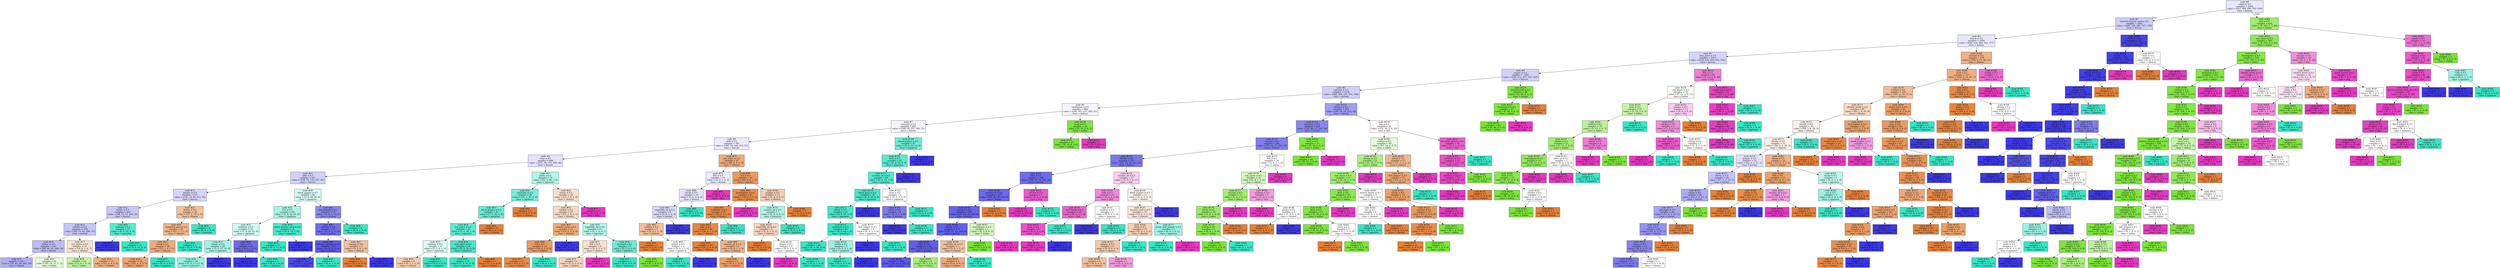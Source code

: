 digraph Tree {
node [shape=box, style="filled", color="black"] ;
0 [label=<node &#35;0<br/>cumin &le; 0.5<br/>samples = 2298<br/>value = [412, 568, 290, 769, 259]<br/>class = korean>, fillcolor="#3c39e51e"] ;
1 [label=<node &#35;1<br/>roasted_sesame_seed &le; 0.5<br/>samples = 1865<br/>value = [408, 226, 285, 767, 179]<br/>class = korean>, fillcolor="#3c39e53f"] ;
0 -> 1 [labeldistance=2.5, labelangle=45, headlabel="True"] ;
2 [label=<node &#35;2<br/>starch &le; 0.5<br/>samples = 1628<br/>value = [404, 226, 280, 541, 177]<br/>class = korean>, fillcolor="#3c39e51d"] ;
1 -> 2 ;
3 [label=<node &#35;3<br/>lime_juice &le; 0.5<br/>samples = 1410<br/>value = [254, 224, 265, 501, 166]<br/>class = korean>, fillcolor="#3c39e535"] ;
2 -> 3 ;
4 [label=<node &#35;4<br/>yogurt &le; 0.5<br/>samples = 1326<br/>value = [249, 212, 257, 501, 107]<br/>class = korean>, fillcolor="#3c39e53a"] ;
3 -> 4 ;
5 [label=<node &#35;5<br/>cayenne &le; 0.5<br/>samples = 1278<br/>value = [248, 166, 257, 501, 106]<br/>class = korean>, fillcolor="#3c39e53d"] ;
4 -> 5 ;
6 [label=<node &#35;6<br/>cardamom &le; 0.5<br/>samples = 864<br/>value = [199, 107, 237, 269, 52]<br/>class = korean>, fillcolor="#3c39e50d"] ;
5 -> 6 ;
7 [label=<node &#35;7<br/>seaweed &le; 0.5<br/>samples = 832<br/>value = [199, 76, 237, 269, 51]<br/>class = korean>, fillcolor="#3c39e50e"] ;
6 -> 7 ;
8 [label=<node &#35;8<br/>pork &le; 0.5<br/>samples = 765<br/>value = [199, 76, 184, 255, 51]<br/>class = korean>, fillcolor="#3c39e519"] ;
7 -> 8 ;
9 [label=<node &#35;9<br/>wine &le; 0.5<br/>samples = 698<br/>value = [151, 76, 175, 250, 46]<br/>class = korean>, fillcolor="#3c39e525"] ;
8 -> 9 ;
10 [label=<node &#35;10<br/>sake &le; 0.5<br/>samples = 622<br/>value = [128, 74, 131, 247, 42]<br/>class = korean>, fillcolor="#3c39e53c"] ;
9 -> 10 ;
11 [label=<node &#35;11<br/>pepper &le; 0.5<br/>samples = 537<br/>value = [125, 74, 85, 211, 42]<br/>class = korean>, fillcolor="#3c39e535"] ;
10 -> 11 ;
12 [label=<node &#35;12<br/>barley &le; 0.5<br/>samples = 493<br/>value = [98, 73, 75, 210, 37]<br/>class = korean>, fillcolor="#3c39e548"] ;
11 -> 12 ;
13 [label=<node &#35;13<br/>cilantro &le; 0.5<br/>samples = 478<br/>value = [98, 73, 62, 208, 37]<br/>class = korean>, fillcolor="#3c39e54a"] ;
12 -> 13 ;
14 [label=<node &#35;14<br/>butter &le; 0.5<br/>samples = 447<br/>value = [84, 64, 61, 208, 30]<br/>class = korean>, fillcolor="#3c39e557"] ;
13 -> 14 ;
15 [label=<node &#35;15<br/>samples = 397<br/>value = [74, 45, 49, 201, 28]<br/>class = korean>, fillcolor="#3c39e564"] ;
14 -> 15 ;
16 [label=<node &#35;16<br/>samples = 50<br/>value = [10, 19, 12, 7, 2]<br/>class = indian>, fillcolor="#7be5392f"] ;
14 -> 16 ;
17 [label=<node &#35;17<br/>soy_sauce &le; 0.5<br/>samples = 31<br/>value = [14, 9, 1, 0, 7]<br/>class = chinese>, fillcolor="#e581393a"] ;
13 -> 17 ;
18 [label=<node &#35;18<br/>samples = 16<br/>value = [3, 9, 1, 0, 3]<br/>class = indian>, fillcolor="#7be53976"] ;
17 -> 18 ;
19 [label=<node &#35;19<br/>samples = 15<br/>value = [11, 0, 0, 0, 4]<br/>class = chinese>, fillcolor="#e58139a2"] ;
17 -> 19 ;
20 [label=<node &#35;20<br/>soybean &le; 0.5<br/>samples = 15<br/>value = [0, 0, 13, 2, 0]<br/>class = japanese>, fillcolor="#39e5c5d8"] ;
12 -> 20 ;
21 [label=<node &#35;21<br/>samples = 2<br/>value = [0, 0, 0, 2, 0]<br/>class = korean>, fillcolor="#3c39e5ff"] ;
20 -> 21 ;
22 [label=<node &#35;22<br/>samples = 13<br/>value = [0, 0, 13, 0, 0]<br/>class = japanese>, fillcolor="#39e5c5ff"] ;
20 -> 22 ;
23 [label=<node &#35;23<br/>barley &le; 0.5<br/>samples = 44<br/>value = [27, 1, 10, 1, 5]<br/>class = chinese>, fillcolor="#e5813980"] ;
11 -> 23 ;
24 [label=<node &#35;24<br/>mandarin_peel &le; 0.5<br/>samples = 41<br/>value = [27, 1, 7, 1, 5]<br/>class = chinese>, fillcolor="#e5813996"] ;
23 -> 24 ;
25 [label=<node &#35;25<br/>bread &le; 0.5<br/>samples = 38<br/>value = [27, 1, 4, 1, 5]<br/>class = chinese>, fillcolor="#e58139aa"] ;
24 -> 25 ;
26 [label=<node &#35;26<br/>samples = 36<br/>value = [27, 1, 2, 1, 5]<br/>class = chinese>, fillcolor="#e58139b5"] ;
25 -> 26 ;
27 [label=<node &#35;27<br/>samples = 2<br/>value = [0, 0, 2, 0, 0]<br/>class = japanese>, fillcolor="#39e5c5ff"] ;
25 -> 27 ;
28 [label=<node &#35;28<br/>samples = 3<br/>value = [0, 0, 3, 0, 0]<br/>class = japanese>, fillcolor="#39e5c5ff"] ;
24 -> 28 ;
29 [label=<node &#35;29<br/>samples = 3<br/>value = [0, 0, 3, 0, 0]<br/>class = japanese>, fillcolor="#39e5c5ff"] ;
23 -> 29 ;
30 [label=<node &#35;30<br/>black_pepper &le; 0.5<br/>samples = 85<br/>value = [3, 0, 46, 36, 0]<br/>class = japanese>, fillcolor="#39e5c534"] ;
10 -> 30 ;
31 [label=<node &#35;31<br/>rice &le; 0.5<br/>samples = 66<br/>value = [1, 0, 42, 23, 0]<br/>class = japanese>, fillcolor="#39e5c571"] ;
30 -> 31 ;
32 [label=<node &#35;32<br/>soybean &le; 0.5<br/>samples = 52<br/>value = [1, 0, 29, 22, 0]<br/>class = japanese>, fillcolor="#39e5c53c"] ;
31 -> 32 ;
33 [label=<node &#35;33<br/>tomato &le; 0.5<br/>samples = 42<br/>value = [1, 0, 27, 14, 0]<br/>class = japanese>, fillcolor="#39e5c576"] ;
32 -> 33 ;
34 [label=<node &#35;34<br/>samples = 40<br/>value = [1, 0, 27, 12, 0]<br/>class = japanese>, fillcolor="#39e5c589"] ;
33 -> 34 ;
35 [label=<node &#35;35<br/>samples = 2<br/>value = [0, 0, 0, 2, 0]<br/>class = korean>, fillcolor="#3c39e5ff"] ;
33 -> 35 ;
36 [label=<node &#35;36<br/>fish &le; 0.5<br/>samples = 10<br/>value = [0, 0, 2, 8, 0]<br/>class = korean>, fillcolor="#3c39e5bf"] ;
32 -> 36 ;
37 [label=<node &#35;37<br/>samples = 8<br/>value = [0, 0, 0, 8, 0]<br/>class = korean>, fillcolor="#3c39e5ff"] ;
36 -> 37 ;
38 [label=<node &#35;38<br/>samples = 2<br/>value = [0, 0, 2, 0, 0]<br/>class = japanese>, fillcolor="#39e5c5ff"] ;
36 -> 38 ;
39 [label=<node &#35;39<br/>black_sesame_seed &le; 0.5<br/>samples = 14<br/>value = [0, 0, 13, 1, 0]<br/>class = japanese>, fillcolor="#39e5c5eb"] ;
31 -> 39 ;
40 [label=<node &#35;40<br/>samples = 13<br/>value = [0, 0, 13, 0, 0]<br/>class = japanese>, fillcolor="#39e5c5ff"] ;
39 -> 40 ;
41 [label=<node &#35;41<br/>samples = 1<br/>value = [0, 0, 0, 1, 0]<br/>class = korean>, fillcolor="#3c39e5ff"] ;
39 -> 41 ;
42 [label=<node &#35;42<br/>katsuobushi &le; 0.5<br/>samples = 19<br/>value = [2, 0, 4, 13, 0]<br/>class = korean>, fillcolor="#3c39e599"] ;
30 -> 42 ;
43 [label=<node &#35;43<br/>chicken &le; 0.5<br/>samples = 17<br/>value = [2, 0, 2, 13, 0]<br/>class = korean>, fillcolor="#3c39e5bb"] ;
42 -> 43 ;
44 [label=<node &#35;44<br/>chinese_cabbage &le; 0.5<br/>samples = 14<br/>value = [0, 0, 2, 12, 0]<br/>class = korean>, fillcolor="#3c39e5d4"] ;
43 -> 44 ;
45 [label=<node &#35;45<br/>samples = 13<br/>value = [0, 0, 1, 12, 0]<br/>class = korean>, fillcolor="#3c39e5ea"] ;
44 -> 45 ;
46 [label=<node &#35;46<br/>samples = 1<br/>value = [0, 0, 1, 0, 0]<br/>class = japanese>, fillcolor="#39e5c5ff"] ;
44 -> 46 ;
47 [label=<node &#35;47<br/>vinegar &le; 0.5<br/>samples = 3<br/>value = [2, 0, 0, 1, 0]<br/>class = chinese>, fillcolor="#e581397f"] ;
43 -> 47 ;
48 [label=<node &#35;48<br/>samples = 2<br/>value = [2, 0, 0, 0, 0]<br/>class = chinese>, fillcolor="#e58139ff"] ;
47 -> 48 ;
49 [label=<node &#35;49<br/>samples = 1<br/>value = [0, 0, 0, 1, 0]<br/>class = korean>, fillcolor="#3c39e5ff"] ;
47 -> 49 ;
50 [label=<node &#35;50<br/>samples = 2<br/>value = [0, 0, 2, 0, 0]<br/>class = japanese>, fillcolor="#39e5c5ff"] ;
42 -> 50 ;
51 [label=<node &#35;51<br/>garlic &le; 0.5<br/>samples = 76<br/>value = [23, 2, 44, 3, 4]<br/>class = japanese>, fillcolor="#39e5c565"] ;
9 -> 51 ;
52 [label=<node &#35;52<br/>vegetable &le; 0.5<br/>samples = 48<br/>value = [10, 1, 36, 1, 0]<br/>class = japanese>, fillcolor="#39e5c5ae"] ;
51 -> 52 ;
53 [label=<node &#35;53<br/>black_pepper &le; 0.5<br/>samples = 45<br/>value = [7, 1, 36, 1, 0]<br/>class = japanese>, fillcolor="#39e5c5c3"] ;
52 -> 53 ;
54 [label=<node &#35;54<br/>soy_sauce &le; 0.5<br/>samples = 43<br/>value = [5, 1, 36, 1, 0]<br/>class = japanese>, fillcolor="#39e5c5d0"] ;
53 -> 54 ;
55 [label=<node &#35;55<br/>soybean &le; 0.5<br/>samples = 9<br/>value = [3, 1, 4, 1, 0]<br/>class = japanese>, fillcolor="#39e5c52a"] ;
54 -> 55 ;
56 [label=<node &#35;56<br/>samples = 6<br/>value = [3, 1, 1, 1, 0]<br/>class = chinese>, fillcolor="#e5813966"] ;
55 -> 56 ;
57 [label=<node &#35;57<br/>samples = 3<br/>value = [0, 0, 3, 0, 0]<br/>class = japanese>, fillcolor="#39e5c5ff"] ;
55 -> 57 ;
58 [label=<node &#35;58<br/>star_anise &le; 0.5<br/>samples = 34<br/>value = [2, 0, 32, 0, 0]<br/>class = japanese>, fillcolor="#39e5c5ef"] ;
54 -> 58 ;
59 [label=<node &#35;59<br/>samples = 33<br/>value = [1, 0, 32, 0, 0]<br/>class = japanese>, fillcolor="#39e5c5f7"] ;
58 -> 59 ;
60 [label=<node &#35;60<br/>samples = 1<br/>value = [1, 0, 0, 0, 0]<br/>class = chinese>, fillcolor="#e58139ff"] ;
58 -> 60 ;
61 [label=<node &#35;61<br/>samples = 2<br/>value = [2, 0, 0, 0, 0]<br/>class = chinese>, fillcolor="#e58139ff"] ;
53 -> 61 ;
62 [label=<node &#35;62<br/>samples = 3<br/>value = [3, 0, 0, 0, 0]<br/>class = chinese>, fillcolor="#e58139ff"] ;
52 -> 62 ;
63 [label=<node &#35;63<br/>honey &le; 0.5<br/>samples = 28<br/>value = [13, 1, 8, 2, 4]<br/>class = chinese>, fillcolor="#e5813940"] ;
51 -> 63 ;
64 [label=<node &#35;64<br/>vinegar &le; 0.5<br/>samples = 25<br/>value = [13, 1, 8, 2, 1]<br/>class = chinese>, fillcolor="#e581394b"] ;
63 -> 64 ;
65 [label=<node &#35;65<br/>sesame_seed &le; 0.5<br/>samples = 14<br/>value = [10, 0, 2, 2, 0]<br/>class = chinese>, fillcolor="#e58139aa"] ;
64 -> 65 ;
66 [label=<node &#35;66<br/>cod &le; 0.5<br/>samples = 12<br/>value = [10, 0, 2, 0, 0]<br/>class = chinese>, fillcolor="#e58139cc"] ;
65 -> 66 ;
67 [label=<node &#35;67<br/>samples = 11<br/>value = [10, 0, 1, 0, 0]<br/>class = chinese>, fillcolor="#e58139e6"] ;
66 -> 67 ;
68 [label=<node &#35;68<br/>samples = 1<br/>value = [0, 0, 1, 0, 0]<br/>class = japanese>, fillcolor="#39e5c5ff"] ;
66 -> 68 ;
69 [label=<node &#35;69<br/>samples = 2<br/>value = [0, 0, 0, 2, 0]<br/>class = korean>, fillcolor="#3c39e5ff"] ;
65 -> 69 ;
70 [label=<node &#35;70<br/>vegetable_oil &le; 0.5<br/>samples = 11<br/>value = [3, 1, 6, 0, 1]<br/>class = japanese>, fillcolor="#39e5c560"] ;
64 -> 70 ;
71 [label=<node &#35;71<br/>fish &le; 0.5<br/>samples = 6<br/>value = [3, 0, 2, 0, 1]<br/>class = chinese>, fillcolor="#e5813940"] ;
70 -> 71 ;
72 [label=<node &#35;72<br/>samples = 5<br/>value = [3, 0, 2, 0, 0]<br/>class = chinese>, fillcolor="#e5813955"] ;
71 -> 72 ;
73 [label=<node &#35;73<br/>samples = 1<br/>value = [0, 0, 0, 0, 1]<br/>class = thai>, fillcolor="#e539c0ff"] ;
71 -> 73 ;
74 [label=<node &#35;74<br/>mustard &le; 0.5<br/>samples = 5<br/>value = [0, 1, 4, 0, 0]<br/>class = japanese>, fillcolor="#39e5c5bf"] ;
70 -> 74 ;
75 [label=<node &#35;75<br/>samples = 4<br/>value = [0, 0, 4, 0, 0]<br/>class = japanese>, fillcolor="#39e5c5ff"] ;
74 -> 75 ;
76 [label=<node &#35;76<br/>samples = 1<br/>value = [0, 1, 0, 0, 0]<br/>class = indian>, fillcolor="#7be539ff"] ;
74 -> 76 ;
77 [label=<node &#35;77<br/>samples = 3<br/>value = [0, 0, 0, 0, 3]<br/>class = thai>, fillcolor="#e539c0ff"] ;
63 -> 77 ;
78 [label=<node &#35;78<br/>soy_sauce &le; 0.5<br/>samples = 67<br/>value = [48, 0, 9, 5, 5]<br/>class = chinese>, fillcolor="#e58139ab"] ;
8 -> 78 ;
79 [label=<node &#35;79<br/>fish &le; 0.5<br/>samples = 13<br/>value = [3, 0, 3, 4, 3]<br/>class = korean>, fillcolor="#3c39e51a"] ;
78 -> 79 ;
80 [label=<node &#35;80<br/>bread &le; 0.5<br/>samples = 10<br/>value = [3, 0, 3, 4, 0]<br/>class = korean>, fillcolor="#3c39e524"] ;
79 -> 80 ;
81 [label=<node &#35;81<br/>vegetable_oil &le; 0.5<br/>samples = 8<br/>value = [3, 0, 1, 4, 0]<br/>class = korean>, fillcolor="#3c39e533"] ;
80 -> 81 ;
82 [label=<node &#35;82<br/>scallion &le; 0.5<br/>samples = 5<br/>value = [3, 0, 1, 1, 0]<br/>class = chinese>, fillcolor="#e581397f"] ;
81 -> 82 ;
83 [label=<node &#35;83<br/>samples = 3<br/>value = [3, 0, 0, 0, 0]<br/>class = chinese>, fillcolor="#e58139ff"] ;
82 -> 83 ;
84 [label=<node &#35;84<br/>ginger &le; 0.5<br/>samples = 2<br/>value = [0, 0, 1, 1, 0]<br/>class = japanese>, fillcolor="#39e5c500"] ;
82 -> 84 ;
85 [label=<node &#35;85<br/>samples = 1<br/>value = [0, 0, 1, 0, 0]<br/>class = japanese>, fillcolor="#39e5c5ff"] ;
84 -> 85 ;
86 [label=<node &#35;86<br/>samples = 1<br/>value = [0, 0, 0, 1, 0]<br/>class = korean>, fillcolor="#3c39e5ff"] ;
84 -> 86 ;
87 [label=<node &#35;87<br/>samples = 3<br/>value = [0, 0, 0, 3, 0]<br/>class = korean>, fillcolor="#3c39e5ff"] ;
81 -> 87 ;
88 [label=<node &#35;88<br/>samples = 2<br/>value = [0, 0, 2, 0, 0]<br/>class = japanese>, fillcolor="#39e5c5ff"] ;
80 -> 88 ;
89 [label=<node &#35;89<br/>samples = 3<br/>value = [0, 0, 0, 0, 3]<br/>class = thai>, fillcolor="#e539c0ff"] ;
79 -> 89 ;
90 [label=<node &#35;90<br/>rice &le; 0.5<br/>samples = 54<br/>value = [45, 0, 6, 1, 2]<br/>class = chinese>, fillcolor="#e58139cf"] ;
78 -> 90 ;
91 [label=<node &#35;91<br/>lemongrass &le; 0.5<br/>samples = 42<br/>value = [38, 0, 2, 1, 1]<br/>class = chinese>, fillcolor="#e58139e6"] ;
90 -> 91 ;
92 [label=<node &#35;92<br/>enokidake &le; 0.5<br/>samples = 41<br/>value = [38, 0, 2, 1, 0]<br/>class = chinese>, fillcolor="#e58139eb"] ;
91 -> 92 ;
93 [label=<node &#35;93<br/>sake &le; 0.5<br/>samples = 40<br/>value = [38, 0, 1, 1, 0]<br/>class = chinese>, fillcolor="#e58139f2"] ;
92 -> 93 ;
94 [label=<node &#35;94<br/>samples = 34<br/>value = [34, 0, 0, 0, 0]<br/>class = chinese>, fillcolor="#e58139ff"] ;
93 -> 94 ;
95 [label=<node &#35;95<br/>sesame_oil &le; 0.5<br/>samples = 6<br/>value = [4, 0, 1, 1, 0]<br/>class = chinese>, fillcolor="#e5813999"] ;
93 -> 95 ;
96 [label=<node &#35;96<br/>samples = 5<br/>value = [4, 0, 1, 0, 0]<br/>class = chinese>, fillcolor="#e58139bf"] ;
95 -> 96 ;
97 [label=<node &#35;97<br/>samples = 1<br/>value = [0, 0, 0, 1, 0]<br/>class = korean>, fillcolor="#3c39e5ff"] ;
95 -> 97 ;
98 [label=<node &#35;98<br/>samples = 1<br/>value = [0, 0, 1, 0, 0]<br/>class = japanese>, fillcolor="#39e5c5ff"] ;
92 -> 98 ;
99 [label=<node &#35;99<br/>samples = 1<br/>value = [0, 0, 0, 0, 1]<br/>class = thai>, fillcolor="#e539c0ff"] ;
91 -> 99 ;
100 [label=<node &#35;100<br/>pepper &le; 0.5<br/>samples = 12<br/>value = [7, 0, 4, 0, 1]<br/>class = chinese>, fillcolor="#e5813960"] ;
90 -> 100 ;
101 [label=<node &#35;101<br/>sesame_oil &le; 0.5<br/>samples = 7<br/>value = [2, 0, 4, 0, 1]<br/>class = japanese>, fillcolor="#39e5c566"] ;
100 -> 101 ;
102 [label=<node &#35;102<br/>vegetable_oil &le; 0.5<br/>samples = 4<br/>value = [2, 0, 1, 0, 1]<br/>class = chinese>, fillcolor="#e5813955"] ;
101 -> 102 ;
103 [label=<node &#35;103<br/>samples = 2<br/>value = [2, 0, 0, 0, 0]<br/>class = chinese>, fillcolor="#e58139ff"] ;
102 -> 103 ;
104 [label=<node &#35;104<br/>ginger &le; 0.5<br/>samples = 2<br/>value = [0, 0, 1, 0, 1]<br/>class = japanese>, fillcolor="#39e5c500"] ;
102 -> 104 ;
105 [label=<node &#35;105<br/>samples = 1<br/>value = [0, 0, 0, 0, 1]<br/>class = thai>, fillcolor="#e539c0ff"] ;
104 -> 105 ;
106 [label=<node &#35;106<br/>samples = 1<br/>value = [0, 0, 1, 0, 0]<br/>class = japanese>, fillcolor="#39e5c5ff"] ;
104 -> 106 ;
107 [label=<node &#35;107<br/>samples = 3<br/>value = [0, 0, 3, 0, 0]<br/>class = japanese>, fillcolor="#39e5c5ff"] ;
101 -> 107 ;
108 [label=<node &#35;108<br/>samples = 5<br/>value = [5, 0, 0, 0, 0]<br/>class = chinese>, fillcolor="#e58139ff"] ;
100 -> 108 ;
109 [label=<node &#35;109<br/>black_pepper &le; 0.5<br/>samples = 67<br/>value = [0, 0, 53, 14, 0]<br/>class = japanese>, fillcolor="#39e5c5bc"] ;
7 -> 109 ;
110 [label=<node &#35;110<br/>beef &le; 0.5<br/>samples = 62<br/>value = [0, 0, 53, 9, 0]<br/>class = japanese>, fillcolor="#39e5c5d4"] ;
109 -> 110 ;
111 [label=<node &#35;111<br/>sesame_oil &le; 0.5<br/>samples = 60<br/>value = [0, 0, 53, 7, 0]<br/>class = japanese>, fillcolor="#39e5c5dd"] ;
110 -> 111 ;
112 [label=<node &#35;112<br/>black_bean &le; 0.5<br/>samples = 54<br/>value = [0, 0, 50, 4, 0]<br/>class = japanese>, fillcolor="#39e5c5eb"] ;
111 -> 112 ;
113 [label=<node &#35;113<br/>wheat &le; 0.5<br/>samples = 53<br/>value = [0, 0, 50, 3, 0]<br/>class = japanese>, fillcolor="#39e5c5f0"] ;
112 -> 113 ;
114 [label=<node &#35;114<br/>vegetable &le; 0.5<br/>samples = 49<br/>value = [0, 0, 48, 1, 0]<br/>class = japanese>, fillcolor="#39e5c5fa"] ;
113 -> 114 ;
115 [label=<node &#35;115<br/>samples = 46<br/>value = [0, 0, 46, 0, 0]<br/>class = japanese>, fillcolor="#39e5c5ff"] ;
114 -> 115 ;
116 [label=<node &#35;116<br/>radish &le; 0.5<br/>samples = 3<br/>value = [0, 0, 2, 1, 0]<br/>class = japanese>, fillcolor="#39e5c57f"] ;
114 -> 116 ;
117 [label=<node &#35;117<br/>samples = 2<br/>value = [0, 0, 2, 0, 0]<br/>class = japanese>, fillcolor="#39e5c5ff"] ;
116 -> 117 ;
118 [label=<node &#35;118<br/>samples = 1<br/>value = [0, 0, 0, 1, 0]<br/>class = korean>, fillcolor="#3c39e5ff"] ;
116 -> 118 ;
119 [label=<node &#35;119<br/>bell_pepper &le; 0.5<br/>samples = 4<br/>value = [0, 0, 2, 2, 0]<br/>class = japanese>, fillcolor="#39e5c500"] ;
113 -> 119 ;
120 [label=<node &#35;120<br/>samples = 2<br/>value = [0, 0, 0, 2, 0]<br/>class = korean>, fillcolor="#3c39e5ff"] ;
119 -> 120 ;
121 [label=<node &#35;121<br/>samples = 2<br/>value = [0, 0, 2, 0, 0]<br/>class = japanese>, fillcolor="#39e5c5ff"] ;
119 -> 121 ;
122 [label=<node &#35;122<br/>samples = 1<br/>value = [0, 0, 0, 1, 0]<br/>class = korean>, fillcolor="#3c39e5ff"] ;
112 -> 122 ;
123 [label=<node &#35;123<br/>wine &le; 0.5<br/>samples = 6<br/>value = [0, 0, 3, 3, 0]<br/>class = japanese>, fillcolor="#39e5c500"] ;
111 -> 123 ;
124 [label=<node &#35;124<br/>carrot &le; 0.5<br/>samples = 4<br/>value = [0, 0, 1, 3, 0]<br/>class = korean>, fillcolor="#3c39e5aa"] ;
123 -> 124 ;
125 [label=<node &#35;125<br/>samples = 3<br/>value = [0, 0, 0, 3, 0]<br/>class = korean>, fillcolor="#3c39e5ff"] ;
124 -> 125 ;
126 [label=<node &#35;126<br/>samples = 1<br/>value = [0, 0, 1, 0, 0]<br/>class = japanese>, fillcolor="#39e5c5ff"] ;
124 -> 126 ;
127 [label=<node &#35;127<br/>samples = 2<br/>value = [0, 0, 2, 0, 0]<br/>class = japanese>, fillcolor="#39e5c5ff"] ;
123 -> 127 ;
128 [label=<node &#35;128<br/>samples = 2<br/>value = [0, 0, 0, 2, 0]<br/>class = korean>, fillcolor="#3c39e5ff"] ;
110 -> 128 ;
129 [label=<node &#35;129<br/>samples = 5<br/>value = [0, 0, 0, 5, 0]<br/>class = korean>, fillcolor="#3c39e5ff"] ;
109 -> 129 ;
130 [label=<node &#35;130<br/>bean &le; 0.5<br/>samples = 32<br/>value = [0, 31, 0, 0, 1]<br/>class = indian>, fillcolor="#7be539f7"] ;
6 -> 130 ;
131 [label=<node &#35;131<br/>samples = 31<br/>value = [0, 31, 0, 0, 0]<br/>class = indian>, fillcolor="#7be539ff"] ;
130 -> 131 ;
132 [label=<node &#35;132<br/>samples = 1<br/>value = [0, 0, 0, 0, 1]<br/>class = thai>, fillcolor="#e539c0ff"] ;
130 -> 132 ;
133 [label=<node &#35;133<br/>cilantro &le; 0.5<br/>samples = 414<br/>value = [49, 59, 20, 232, 54]<br/>class = korean>, fillcolor="#3c39e57c"] ;
5 -> 133 ;
134 [label=<node &#35;134<br/>turmeric &le; 0.5<br/>samples = 358<br/>value = [35, 40, 17, 232, 34]<br/>class = korean>, fillcolor="#3c39e59a"] ;
133 -> 134 ;
135 [label=<node &#35;135<br/>tomato &le; 0.5<br/>samples = 341<br/>value = [35, 24, 17, 232, 33]<br/>class = korean>, fillcolor="#3c39e5a4"] ;
134 -> 135 ;
136 [label=<node &#35;136<br/>chicken &le; 0.5<br/>samples = 321<br/>value = [33, 16, 16, 231, 25]<br/>class = korean>, fillcolor="#3c39e5af"] ;
135 -> 136 ;
137 [label=<node &#35;137<br/>lime &le; 0.5<br/>samples = 294<br/>value = [28, 16, 11, 225, 14]<br/>class = korean>, fillcolor="#3c39e5bd"] ;
136 -> 137 ;
138 [label=<node &#35;138<br/>peanut_oil &le; 0.5<br/>samples = 287<br/>value = [28, 16, 10, 225, 8]<br/>class = korean>, fillcolor="#3c39e5c2"] ;
137 -> 138 ;
139 [label=<node &#35;139<br/>coconut &le; 0.5<br/>samples = 282<br/>value = [23, 16, 10, 225, 8]<br/>class = korean>, fillcolor="#3c39e5c7"] ;
138 -> 139 ;
140 [label=<node &#35;140<br/>sherry &le; 0.5<br/>samples = 277<br/>value = [23, 13, 10, 225, 6]<br/>class = korean>, fillcolor="#3c39e5cb"] ;
139 -> 140 ;
141 [label=<node &#35;141<br/>cider &le; 0.5<br/>samples = 272<br/>value = [20, 13, 9, 225, 5]<br/>class = korean>, fillcolor="#3c39e5cf"] ;
140 -> 141 ;
142 [label=<node &#35;142<br/>samples = 268<br/>value = [20, 10, 9, 225, 4]<br/>class = korean>, fillcolor="#3c39e5d3"] ;
141 -> 142 ;
143 [label=<node &#35;143<br/>samples = 4<br/>value = [0, 3, 0, 0, 1]<br/>class = indian>, fillcolor="#7be539aa"] ;
141 -> 143 ;
144 [label=<node &#35;144<br/>vegetable_oil &le; 0.5<br/>samples = 5<br/>value = [3, 0, 1, 0, 1]<br/>class = chinese>, fillcolor="#e581397f"] ;
140 -> 144 ;
145 [label=<node &#35;145<br/>samples = 4<br/>value = [3, 0, 0, 0, 1]<br/>class = chinese>, fillcolor="#e58139aa"] ;
144 -> 145 ;
146 [label=<node &#35;146<br/>samples = 1<br/>value = [0, 0, 1, 0, 0]<br/>class = japanese>, fillcolor="#39e5c5ff"] ;
144 -> 146 ;
147 [label=<node &#35;147<br/>lemongrass &le; 0.5<br/>samples = 5<br/>value = [0, 3, 0, 0, 2]<br/>class = indian>, fillcolor="#7be53955"] ;
139 -> 147 ;
148 [label=<node &#35;148<br/>samples = 3<br/>value = [0, 3, 0, 0, 0]<br/>class = indian>, fillcolor="#7be539ff"] ;
147 -> 148 ;
149 [label=<node &#35;149<br/>samples = 2<br/>value = [0, 0, 0, 0, 2]<br/>class = thai>, fillcolor="#e539c0ff"] ;
147 -> 149 ;
150 [label=<node &#35;150<br/>samples = 5<br/>value = [5, 0, 0, 0, 0]<br/>class = chinese>, fillcolor="#e58139ff"] ;
138 -> 150 ;
151 [label=<node &#35;151<br/>lettuce &le; 0.5<br/>samples = 7<br/>value = [0, 0, 1, 0, 6]<br/>class = thai>, fillcolor="#e539c0d4"] ;
137 -> 151 ;
152 [label=<node &#35;152<br/>samples = 6<br/>value = [0, 0, 0, 0, 6]<br/>class = thai>, fillcolor="#e539c0ff"] ;
151 -> 152 ;
153 [label=<node &#35;153<br/>samples = 1<br/>value = [0, 0, 1, 0, 0]<br/>class = japanese>, fillcolor="#39e5c5ff"] ;
151 -> 153 ;
154 [label=<node &#35;154<br/>sesame_oil &le; 0.5<br/>samples = 27<br/>value = [5, 0, 5, 6, 11]<br/>class = thai>, fillcolor="#e539c03d"] ;
136 -> 154 ;
155 [label=<node &#35;155<br/>sake &le; 0.5<br/>samples = 12<br/>value = [0, 0, 2, 2, 8]<br/>class = thai>, fillcolor="#e539c099"] ;
154 -> 155 ;
156 [label=<node &#35;156<br/>beef_broth &le; 0.5<br/>samples = 10<br/>value = [0, 0, 1, 1, 8]<br/>class = thai>, fillcolor="#e539c0c6"] ;
155 -> 156 ;
157 [label=<node &#35;157<br/>meat &le; 0.5<br/>samples = 9<br/>value = [0, 0, 0, 1, 8]<br/>class = thai>, fillcolor="#e539c0df"] ;
156 -> 157 ;
158 [label=<node &#35;158<br/>samples = 8<br/>value = [0, 0, 0, 0, 8]<br/>class = thai>, fillcolor="#e539c0ff"] ;
157 -> 158 ;
159 [label=<node &#35;159<br/>samples = 1<br/>value = [0, 0, 0, 1, 0]<br/>class = korean>, fillcolor="#3c39e5ff"] ;
157 -> 159 ;
160 [label=<node &#35;160<br/>samples = 1<br/>value = [0, 0, 1, 0, 0]<br/>class = japanese>, fillcolor="#39e5c5ff"] ;
156 -> 160 ;
161 [label=<node &#35;161<br/>scallion &le; 0.5<br/>samples = 2<br/>value = [0, 0, 1, 1, 0]<br/>class = japanese>, fillcolor="#39e5c500"] ;
155 -> 161 ;
162 [label=<node &#35;162<br/>samples = 1<br/>value = [0, 0, 0, 1, 0]<br/>class = korean>, fillcolor="#3c39e5ff"] ;
161 -> 162 ;
163 [label=<node &#35;163<br/>samples = 1<br/>value = [0, 0, 1, 0, 0]<br/>class = japanese>, fillcolor="#39e5c5ff"] ;
161 -> 163 ;
164 [label=<node &#35;164<br/>black_pepper &le; 0.5<br/>samples = 15<br/>value = [5, 0, 3, 4, 3]<br/>class = chinese>, fillcolor="#e5813917"] ;
154 -> 164 ;
165 [label=<node &#35;165<br/>sesame_seed &le; 0.5<br/>samples = 13<br/>value = [5, 0, 3, 2, 3]<br/>class = chinese>, fillcolor="#e5813933"] ;
164 -> 165 ;
166 [label=<node &#35;166<br/>onion &le; 0.5<br/>samples = 10<br/>value = [5, 0, 1, 2, 2]<br/>class = chinese>, fillcolor="#e5813960"] ;
165 -> 166 ;
167 [label=<node &#35;167<br/>pepper &le; 0.5<br/>samples = 9<br/>value = [5, 0, 0, 2, 2]<br/>class = chinese>, fillcolor="#e581396d"] ;
166 -> 167 ;
168 [label=<node &#35;168<br/>samples = 6<br/>value = [4, 0, 0, 2, 0]<br/>class = chinese>, fillcolor="#e581397f"] ;
167 -> 168 ;
169 [label=<node &#35;169<br/>samples = 3<br/>value = [1, 0, 0, 0, 2]<br/>class = thai>, fillcolor="#e539c07f"] ;
167 -> 169 ;
170 [label=<node &#35;170<br/>samples = 1<br/>value = [0, 0, 1, 0, 0]<br/>class = japanese>, fillcolor="#39e5c5ff"] ;
166 -> 170 ;
171 [label=<node &#35;171<br/>green_bell_pepper &le; 0.5<br/>samples = 3<br/>value = [0, 0, 2, 0, 1]<br/>class = japanese>, fillcolor="#39e5c57f"] ;
165 -> 171 ;
172 [label=<node &#35;172<br/>samples = 2<br/>value = [0, 0, 2, 0, 0]<br/>class = japanese>, fillcolor="#39e5c5ff"] ;
171 -> 172 ;
173 [label=<node &#35;173<br/>samples = 1<br/>value = [0, 0, 0, 0, 1]<br/>class = thai>, fillcolor="#e539c0ff"] ;
171 -> 173 ;
174 [label=<node &#35;174<br/>samples = 2<br/>value = [0, 0, 0, 2, 0]<br/>class = korean>, fillcolor="#3c39e5ff"] ;
164 -> 174 ;
175 [label=<node &#35;175<br/>fish &le; 0.5<br/>samples = 20<br/>value = [2, 8, 1, 1, 8]<br/>class = indian>, fillcolor="#7be53900"] ;
135 -> 175 ;
176 [label=<node &#35;176<br/>soy_sauce &le; 0.5<br/>samples = 16<br/>value = [2, 8, 1, 1, 4]<br/>class = indian>, fillcolor="#7be53955"] ;
175 -> 176 ;
177 [label=<node &#35;177<br/>coconut &le; 0.5<br/>samples = 11<br/>value = [1, 8, 1, 0, 1]<br/>class = indian>, fillcolor="#7be539b3"] ;
176 -> 177 ;
178 [label=<node &#35;178<br/>bacon &le; 0.5<br/>samples = 10<br/>value = [1, 8, 1, 0, 0]<br/>class = indian>, fillcolor="#7be539c6"] ;
177 -> 178 ;
179 [label=<node &#35;179<br/>scallop &le; 0.5<br/>samples = 9<br/>value = [0, 8, 1, 0, 0]<br/>class = indian>, fillcolor="#7be539df"] ;
178 -> 179 ;
180 [label=<node &#35;180<br/>samples = 8<br/>value = [0, 8, 0, 0, 0]<br/>class = indian>, fillcolor="#7be539ff"] ;
179 -> 180 ;
181 [label=<node &#35;181<br/>samples = 1<br/>value = [0, 0, 1, 0, 0]<br/>class = japanese>, fillcolor="#39e5c5ff"] ;
179 -> 181 ;
182 [label=<node &#35;182<br/>samples = 1<br/>value = [1, 0, 0, 0, 0]<br/>class = chinese>, fillcolor="#e58139ff"] ;
178 -> 182 ;
183 [label=<node &#35;183<br/>samples = 1<br/>value = [0, 0, 0, 0, 1]<br/>class = thai>, fillcolor="#e539c0ff"] ;
177 -> 183 ;
184 [label=<node &#35;184<br/>soybean &le; 0.5<br/>samples = 5<br/>value = [1, 0, 0, 1, 3]<br/>class = thai>, fillcolor="#e539c07f"] ;
176 -> 184 ;
185 [label=<node &#35;185<br/>samples = 3<br/>value = [0, 0, 0, 0, 3]<br/>class = thai>, fillcolor="#e539c0ff"] ;
184 -> 185 ;
186 [label=<node &#35;186<br/>ginger &le; 0.5<br/>samples = 2<br/>value = [1, 0, 0, 1, 0]<br/>class = chinese>, fillcolor="#e5813900"] ;
184 -> 186 ;
187 [label=<node &#35;187<br/>samples = 1<br/>value = [1, 0, 0, 0, 0]<br/>class = chinese>, fillcolor="#e58139ff"] ;
186 -> 187 ;
188 [label=<node &#35;188<br/>samples = 1<br/>value = [0, 0, 0, 1, 0]<br/>class = korean>, fillcolor="#3c39e5ff"] ;
186 -> 188 ;
189 [label=<node &#35;189<br/>samples = 4<br/>value = [0, 0, 0, 0, 4]<br/>class = thai>, fillcolor="#e539c0ff"] ;
175 -> 189 ;
190 [label=<node &#35;190<br/>basil &le; 0.5<br/>samples = 17<br/>value = [0, 16, 0, 0, 1]<br/>class = indian>, fillcolor="#7be539ef"] ;
134 -> 190 ;
191 [label=<node &#35;191<br/>samples = 16<br/>value = [0, 16, 0, 0, 0]<br/>class = indian>, fillcolor="#7be539ff"] ;
190 -> 191 ;
192 [label=<node &#35;192<br/>samples = 1<br/>value = [0, 0, 0, 0, 1]<br/>class = thai>, fillcolor="#e539c0ff"] ;
190 -> 192 ;
193 [label=<node &#35;193<br/>fish &le; 0.5<br/>samples = 56<br/>value = [14, 19, 3, 0, 20]<br/>class = thai>, fillcolor="#e539c007"] ;
133 -> 193 ;
194 [label=<node &#35;194<br/>scallion &le; 0.5<br/>samples = 40<br/>value = [13, 18, 2, 0, 7]<br/>class = indian>, fillcolor="#7be5392f"] ;
193 -> 194 ;
195 [label=<node &#35;195<br/>shrimp &le; 0.5<br/>samples = 23<br/>value = [2, 16, 1, 0, 4]<br/>class = indian>, fillcolor="#7be539a1"] ;
194 -> 195 ;
196 [label=<node &#35;196<br/>soy_sauce &le; 0.5<br/>samples = 21<br/>value = [2, 16, 1, 0, 2]<br/>class = indian>, fillcolor="#7be539bc"] ;
195 -> 196 ;
197 [label=<node &#35;197<br/>wine &le; 0.5<br/>samples = 18<br/>value = [1, 16, 0, 0, 1]<br/>class = indian>, fillcolor="#7be539e1"] ;
196 -> 197 ;
198 [label=<node &#35;198<br/>bean &le; 0.5<br/>samples = 17<br/>value = [1, 16, 0, 0, 0]<br/>class = indian>, fillcolor="#7be539ef"] ;
197 -> 198 ;
199 [label=<node &#35;199<br/>samples = 15<br/>value = [0, 15, 0, 0, 0]<br/>class = indian>, fillcolor="#7be539ff"] ;
198 -> 199 ;
200 [label=<node &#35;200<br/>onion &le; 0.5<br/>samples = 2<br/>value = [1, 1, 0, 0, 0]<br/>class = chinese>, fillcolor="#e5813900"] ;
198 -> 200 ;
201 [label=<node &#35;201<br/>samples = 1<br/>value = [1, 0, 0, 0, 0]<br/>class = chinese>, fillcolor="#e58139ff"] ;
200 -> 201 ;
202 [label=<node &#35;202<br/>samples = 1<br/>value = [0, 1, 0, 0, 0]<br/>class = indian>, fillcolor="#7be539ff"] ;
200 -> 202 ;
203 [label=<node &#35;203<br/>samples = 1<br/>value = [0, 0, 0, 0, 1]<br/>class = thai>, fillcolor="#e539c0ff"] ;
197 -> 203 ;
204 [label=<node &#35;204<br/>peanut_butter &le; 0.5<br/>samples = 3<br/>value = [1, 0, 1, 0, 1]<br/>class = chinese>, fillcolor="#e5813900"] ;
196 -> 204 ;
205 [label=<node &#35;205<br/>rice &le; 0.5<br/>samples = 2<br/>value = [1, 0, 1, 0, 0]<br/>class = chinese>, fillcolor="#e5813900"] ;
204 -> 205 ;
206 [label=<node &#35;206<br/>samples = 1<br/>value = [0, 0, 1, 0, 0]<br/>class = japanese>, fillcolor="#39e5c5ff"] ;
205 -> 206 ;
207 [label=<node &#35;207<br/>samples = 1<br/>value = [1, 0, 0, 0, 0]<br/>class = chinese>, fillcolor="#e58139ff"] ;
205 -> 207 ;
208 [label=<node &#35;208<br/>samples = 1<br/>value = [0, 0, 0, 0, 1]<br/>class = thai>, fillcolor="#e539c0ff"] ;
204 -> 208 ;
209 [label=<node &#35;209<br/>samples = 2<br/>value = [0, 0, 0, 0, 2]<br/>class = thai>, fillcolor="#e539c0ff"] ;
195 -> 209 ;
210 [label=<node &#35;210<br/>bread &le; 0.5<br/>samples = 17<br/>value = [11, 2, 1, 0, 3]<br/>class = chinese>, fillcolor="#e5813992"] ;
194 -> 210 ;
211 [label=<node &#35;211<br/>bell_pepper &le; 0.5<br/>samples = 15<br/>value = [11, 2, 1, 0, 1]<br/>class = chinese>, fillcolor="#e58139b1"] ;
210 -> 211 ;
212 [label=<node &#35;212<br/>oyster &le; 0.5<br/>samples = 14<br/>value = [11, 2, 0, 0, 1]<br/>class = chinese>, fillcolor="#e58139bf"] ;
211 -> 212 ;
213 [label=<node &#35;213<br/>coconut &le; 0.5<br/>samples = 13<br/>value = [11, 2, 0, 0, 0]<br/>class = chinese>, fillcolor="#e58139d1"] ;
212 -> 213 ;
214 [label=<node &#35;214<br/>coriander &le; 0.5<br/>samples = 12<br/>value = [11, 1, 0, 0, 0]<br/>class = chinese>, fillcolor="#e58139e8"] ;
213 -> 214 ;
215 [label=<node &#35;215<br/>samples = 11<br/>value = [11, 0, 0, 0, 0]<br/>class = chinese>, fillcolor="#e58139ff"] ;
214 -> 215 ;
216 [label=<node &#35;216<br/>samples = 1<br/>value = [0, 1, 0, 0, 0]<br/>class = indian>, fillcolor="#7be539ff"] ;
214 -> 216 ;
217 [label=<node &#35;217<br/>samples = 1<br/>value = [0, 1, 0, 0, 0]<br/>class = indian>, fillcolor="#7be539ff"] ;
213 -> 217 ;
218 [label=<node &#35;218<br/>samples = 1<br/>value = [0, 0, 0, 0, 1]<br/>class = thai>, fillcolor="#e539c0ff"] ;
212 -> 218 ;
219 [label=<node &#35;219<br/>samples = 1<br/>value = [0, 0, 1, 0, 0]<br/>class = japanese>, fillcolor="#39e5c5ff"] ;
211 -> 219 ;
220 [label=<node &#35;220<br/>samples = 2<br/>value = [0, 0, 0, 0, 2]<br/>class = thai>, fillcolor="#e539c0ff"] ;
210 -> 220 ;
221 [label=<node &#35;221<br/>brussels_sprout &le; 0.5<br/>samples = 16<br/>value = [1, 1, 1, 0, 13]<br/>class = thai>, fillcolor="#e539c0cc"] ;
193 -> 221 ;
222 [label=<node &#35;222<br/>turmeric &le; 0.5<br/>samples = 15<br/>value = [1, 1, 0, 0, 13]<br/>class = thai>, fillcolor="#e539c0db"] ;
221 -> 222 ;
223 [label=<node &#35;223<br/>sesame_oil &le; 0.5<br/>samples = 14<br/>value = [1, 0, 0, 0, 13]<br/>class = thai>, fillcolor="#e539c0eb"] ;
222 -> 223 ;
224 [label=<node &#35;224<br/>samples = 13<br/>value = [0, 0, 0, 0, 13]<br/>class = thai>, fillcolor="#e539c0ff"] ;
223 -> 224 ;
225 [label=<node &#35;225<br/>samples = 1<br/>value = [1, 0, 0, 0, 0]<br/>class = chinese>, fillcolor="#e58139ff"] ;
223 -> 225 ;
226 [label=<node &#35;226<br/>samples = 1<br/>value = [0, 1, 0, 0, 0]<br/>class = indian>, fillcolor="#7be539ff"] ;
222 -> 226 ;
227 [label=<node &#35;227<br/>samples = 1<br/>value = [0, 0, 1, 0, 0]<br/>class = japanese>, fillcolor="#39e5c5ff"] ;
221 -> 227 ;
228 [label=<node &#35;228<br/>sesame_seed &le; 0.5<br/>samples = 48<br/>value = [1, 46, 0, 0, 1]<br/>class = indian>, fillcolor="#7be539f4"] ;
4 -> 228 ;
229 [label=<node &#35;229<br/>lemongrass &le; 0.5<br/>samples = 47<br/>value = [0, 46, 0, 0, 1]<br/>class = indian>, fillcolor="#7be539f9"] ;
228 -> 229 ;
230 [label=<node &#35;230<br/>samples = 46<br/>value = [0, 46, 0, 0, 0]<br/>class = indian>, fillcolor="#7be539ff"] ;
229 -> 230 ;
231 [label=<node &#35;231<br/>samples = 1<br/>value = [0, 0, 0, 0, 1]<br/>class = thai>, fillcolor="#e539c0ff"] ;
229 -> 231 ;
232 [label=<node &#35;232<br/>samples = 1<br/>value = [1, 0, 0, 0, 0]<br/>class = chinese>, fillcolor="#e58139ff"] ;
228 -> 232 ;
233 [label=<node &#35;233<br/>fish &le; 0.5<br/>samples = 84<br/>value = [5, 12, 8, 0, 59]<br/>class = thai>, fillcolor="#e539c0a6"] ;
3 -> 233 ;
234 [label=<node &#35;234<br/>soy_sauce &le; 0.5<br/>samples = 33<br/>value = [5, 12, 5, 0, 11]<br/>class = indian>, fillcolor="#7be5390c"] ;
233 -> 234 ;
235 [label=<node &#35;235<br/>wine &le; 0.5<br/>samples = 21<br/>value = [1, 12, 3, 0, 5]<br/>class = indian>, fillcolor="#7be53970"] ;
234 -> 235 ;
236 [label=<node &#35;236<br/>scallion &le; 0.5<br/>samples = 19<br/>value = [1, 12, 1, 0, 5]<br/>class = indian>, fillcolor="#7be5397f"] ;
235 -> 236 ;
237 [label=<node &#35;237<br/>shallot &le; 0.5<br/>samples = 15<br/>value = [1, 11, 1, 0, 2]<br/>class = indian>, fillcolor="#7be539b1"] ;
236 -> 237 ;
238 [label=<node &#35;238<br/>lemongrass &le; 0.5<br/>samples = 13<br/>value = [1, 11, 0, 0, 1]<br/>class = indian>, fillcolor="#7be539d4"] ;
237 -> 238 ;
239 [label=<node &#35;239<br/>bean &le; 0.5<br/>samples = 12<br/>value = [1, 11, 0, 0, 0]<br/>class = indian>, fillcolor="#7be539e8"] ;
238 -> 239 ;
240 [label=<node &#35;240<br/>samples = 10<br/>value = [0, 10, 0, 0, 0]<br/>class = indian>, fillcolor="#7be539ff"] ;
239 -> 240 ;
241 [label=<node &#35;241<br/>chicken &le; 0.5<br/>samples = 2<br/>value = [1, 1, 0, 0, 0]<br/>class = chinese>, fillcolor="#e5813900"] ;
239 -> 241 ;
242 [label=<node &#35;242<br/>samples = 1<br/>value = [0, 1, 0, 0, 0]<br/>class = indian>, fillcolor="#7be539ff"] ;
241 -> 242 ;
243 [label=<node &#35;243<br/>samples = 1<br/>value = [1, 0, 0, 0, 0]<br/>class = chinese>, fillcolor="#e58139ff"] ;
241 -> 243 ;
244 [label=<node &#35;244<br/>samples = 1<br/>value = [0, 0, 0, 0, 1]<br/>class = thai>, fillcolor="#e539c0ff"] ;
238 -> 244 ;
245 [label=<node &#35;245<br/>olive_oil &le; 0.5<br/>samples = 2<br/>value = [0, 0, 1, 0, 1]<br/>class = japanese>, fillcolor="#39e5c500"] ;
237 -> 245 ;
246 [label=<node &#35;246<br/>samples = 1<br/>value = [0, 0, 0, 0, 1]<br/>class = thai>, fillcolor="#e539c0ff"] ;
245 -> 246 ;
247 [label=<node &#35;247<br/>samples = 1<br/>value = [0, 0, 1, 0, 0]<br/>class = japanese>, fillcolor="#39e5c5ff"] ;
245 -> 247 ;
248 [label=<node &#35;248<br/>yogurt &le; 0.5<br/>samples = 4<br/>value = [0, 1, 0, 0, 3]<br/>class = thai>, fillcolor="#e539c0aa"] ;
236 -> 248 ;
249 [label=<node &#35;249<br/>samples = 3<br/>value = [0, 0, 0, 0, 3]<br/>class = thai>, fillcolor="#e539c0ff"] ;
248 -> 249 ;
250 [label=<node &#35;250<br/>samples = 1<br/>value = [0, 1, 0, 0, 0]<br/>class = indian>, fillcolor="#7be539ff"] ;
248 -> 250 ;
251 [label=<node &#35;251<br/>samples = 2<br/>value = [0, 0, 2, 0, 0]<br/>class = japanese>, fillcolor="#39e5c5ff"] ;
235 -> 251 ;
252 [label=<node &#35;252<br/>pepper &le; 0.5<br/>samples = 12<br/>value = [4, 0, 2, 0, 6]<br/>class = thai>, fillcolor="#e539c040"] ;
234 -> 252 ;
253 [label=<node &#35;253<br/>chicken &le; 0.5<br/>samples = 9<br/>value = [1, 0, 2, 0, 6]<br/>class = thai>, fillcolor="#e539c092"] ;
252 -> 253 ;
254 [label=<node &#35;254<br/>sesame_seed &le; 0.5<br/>samples = 7<br/>value = [0, 0, 1, 0, 6]<br/>class = thai>, fillcolor="#e539c0d4"] ;
253 -> 254 ;
255 [label=<node &#35;255<br/>samples = 6<br/>value = [0, 0, 0, 0, 6]<br/>class = thai>, fillcolor="#e539c0ff"] ;
254 -> 255 ;
256 [label=<node &#35;256<br/>samples = 1<br/>value = [0, 0, 1, 0, 0]<br/>class = japanese>, fillcolor="#39e5c5ff"] ;
254 -> 256 ;
257 [label=<node &#35;257<br/>shrimp &le; 0.5<br/>samples = 2<br/>value = [1, 0, 1, 0, 0]<br/>class = chinese>, fillcolor="#e5813900"] ;
253 -> 257 ;
258 [label=<node &#35;258<br/>samples = 1<br/>value = [1, 0, 0, 0, 0]<br/>class = chinese>, fillcolor="#e58139ff"] ;
257 -> 258 ;
259 [label=<node &#35;259<br/>samples = 1<br/>value = [0, 0, 1, 0, 0]<br/>class = japanese>, fillcolor="#39e5c5ff"] ;
257 -> 259 ;
260 [label=<node &#35;260<br/>samples = 3<br/>value = [3, 0, 0, 0, 0]<br/>class = chinese>, fillcolor="#e58139ff"] ;
252 -> 260 ;
261 [label=<node &#35;261<br/>orange_juice &le; 0.5<br/>samples = 51<br/>value = [0, 0, 3, 0, 48]<br/>class = thai>, fillcolor="#e539c0ef"] ;
233 -> 261 ;
262 [label=<node &#35;262<br/>litchi &le; 0.5<br/>samples = 50<br/>value = [0, 0, 2, 0, 48]<br/>class = thai>, fillcolor="#e539c0f4"] ;
261 -> 262 ;
263 [label=<node &#35;263<br/>sake &le; 0.5<br/>samples = 49<br/>value = [0, 0, 1, 0, 48]<br/>class = thai>, fillcolor="#e539c0fa"] ;
262 -> 263 ;
264 [label=<node &#35;264<br/>samples = 48<br/>value = [0, 0, 0, 0, 48]<br/>class = thai>, fillcolor="#e539c0ff"] ;
263 -> 264 ;
265 [label=<node &#35;265<br/>samples = 1<br/>value = [0, 0, 1, 0, 0]<br/>class = japanese>, fillcolor="#39e5c5ff"] ;
263 -> 265 ;
266 [label=<node &#35;266<br/>samples = 1<br/>value = [0, 0, 1, 0, 0]<br/>class = japanese>, fillcolor="#39e5c5ff"] ;
262 -> 266 ;
267 [label=<node &#35;267<br/>samples = 1<br/>value = [0, 0, 1, 0, 0]<br/>class = japanese>, fillcolor="#39e5c5ff"] ;
261 -> 267 ;
268 [label=<node &#35;268<br/>coconut &le; 0.5<br/>samples = 218<br/>value = [150, 2, 15, 40, 11]<br/>class = chinese>, fillcolor="#e581399e"] ;
2 -> 268 ;
269 [label=<node &#35;269<br/>pork &le; 0.5<br/>samples = 213<br/>value = [150, 2, 14, 40, 7]<br/>class = chinese>, fillcolor="#e58139a2"] ;
268 -> 269 ;
270 [label=<node &#35;270<br/>scallion &le; 0.5<br/>samples = 160<br/>value = [101, 2, 14, 37, 6]<br/>class = chinese>, fillcolor="#e5813985"] ;
269 -> 270 ;
271 [label=<node &#35;271<br/>chicken_broth &le; 0.5<br/>samples = 95<br/>value = [49, 2, 9, 29, 6]<br/>class = chinese>, fillcolor="#e581394d"] ;
270 -> 271 ;
272 [label=<node &#35;272<br/>wasabi &le; 0.5<br/>samples = 76<br/>value = [34, 2, 8, 29, 3]<br/>class = chinese>, fillcolor="#e581391b"] ;
271 -> 272 ;
273 [label=<node &#35;273<br/>shrimp &le; 0.5<br/>samples = 73<br/>value = [34, 2, 5, 29, 3]<br/>class = chinese>, fillcolor="#e581391d"] ;
272 -> 273 ;
274 [label=<node &#35;274<br/>pepper &le; 0.5<br/>samples = 55<br/>value = [22, 2, 3, 27, 1]<br/>class = korean>, fillcolor="#3c39e527"] ;
273 -> 274 ;
275 [label=<node &#35;275<br/>sherry &le; 0.5<br/>samples = 50<br/>value = [17, 2, 3, 27, 1]<br/>class = korean>, fillcolor="#3c39e54d"] ;
274 -> 275 ;
276 [label=<node &#35;276<br/>cream &le; 0.5<br/>samples = 46<br/>value = [13, 2, 3, 27, 1]<br/>class = korean>, fillcolor="#3c39e56c"] ;
275 -> 276 ;
277 [label=<node &#35;277<br/>pineapple &le; 0.5<br/>samples = 44<br/>value = [13, 0, 3, 27, 1]<br/>class = korean>, fillcolor="#3c39e573"] ;
276 -> 277 ;
278 [label=<node &#35;278<br/>pea &le; 0.5<br/>samples = 41<br/>value = [10, 0, 3, 27, 1]<br/>class = korean>, fillcolor="#3c39e58c"] ;
277 -> 278 ;
279 [label=<node &#35;279<br/>lemon &le; 0.5<br/>samples = 39<br/>value = [8, 0, 3, 27, 1]<br/>class = korean>, fillcolor="#3c39e59c"] ;
278 -> 279 ;
280 [label=<node &#35;280<br/>samples = 37<br/>value = [7, 0, 2, 27, 1]<br/>class = korean>, fillcolor="#3c39e5aa"] ;
279 -> 280 ;
281 [label=<node &#35;281<br/>samples = 2<br/>value = [1, 0, 1, 0, 0]<br/>class = chinese>, fillcolor="#e5813900"] ;
279 -> 281 ;
282 [label=<node &#35;282<br/>samples = 2<br/>value = [2, 0, 0, 0, 0]<br/>class = chinese>, fillcolor="#e58139ff"] ;
278 -> 282 ;
283 [label=<node &#35;283<br/>samples = 3<br/>value = [3, 0, 0, 0, 0]<br/>class = chinese>, fillcolor="#e58139ff"] ;
277 -> 283 ;
284 [label=<node &#35;284<br/>samples = 2<br/>value = [0, 2, 0, 0, 0]<br/>class = indian>, fillcolor="#7be539ff"] ;
276 -> 284 ;
285 [label=<node &#35;285<br/>samples = 4<br/>value = [4, 0, 0, 0, 0]<br/>class = chinese>, fillcolor="#e58139ff"] ;
275 -> 285 ;
286 [label=<node &#35;286<br/>samples = 5<br/>value = [5, 0, 0, 0, 0]<br/>class = chinese>, fillcolor="#e58139ff"] ;
274 -> 286 ;
287 [label=<node &#35;287<br/>wheat &le; 0.5<br/>samples = 18<br/>value = [12, 0, 2, 2, 2]<br/>class = chinese>, fillcolor="#e581399f"] ;
273 -> 287 ;
288 [label=<node &#35;288<br/>fish &le; 0.5<br/>samples = 14<br/>value = [11, 0, 0, 1, 2]<br/>class = chinese>, fillcolor="#e58139bf"] ;
287 -> 288 ;
289 [label=<node &#35;289<br/>carrot &le; 0.5<br/>samples = 11<br/>value = [10, 0, 0, 1, 0]<br/>class = chinese>, fillcolor="#e58139e6"] ;
288 -> 289 ;
290 [label=<node &#35;290<br/>samples = 10<br/>value = [10, 0, 0, 0, 0]<br/>class = chinese>, fillcolor="#e58139ff"] ;
289 -> 290 ;
291 [label=<node &#35;291<br/>samples = 1<br/>value = [0, 0, 0, 1, 0]<br/>class = korean>, fillcolor="#3c39e5ff"] ;
289 -> 291 ;
292 [label=<node &#35;292<br/>sesame_oil &le; 0.5<br/>samples = 3<br/>value = [1, 0, 0, 0, 2]<br/>class = thai>, fillcolor="#e539c07f"] ;
288 -> 292 ;
293 [label=<node &#35;293<br/>samples = 2<br/>value = [0, 0, 0, 0, 2]<br/>class = thai>, fillcolor="#e539c0ff"] ;
292 -> 293 ;
294 [label=<node &#35;294<br/>samples = 1<br/>value = [1, 0, 0, 0, 0]<br/>class = chinese>, fillcolor="#e58139ff"] ;
292 -> 294 ;
295 [label=<node &#35;295<br/>bacon &le; 0.5<br/>samples = 4<br/>value = [1, 0, 2, 1, 0]<br/>class = japanese>, fillcolor="#39e5c555"] ;
287 -> 295 ;
296 [label=<node &#35;296<br/>nut &le; 0.5<br/>samples = 3<br/>value = [0, 0, 2, 1, 0]<br/>class = japanese>, fillcolor="#39e5c57f"] ;
295 -> 296 ;
297 [label=<node &#35;297<br/>samples = 2<br/>value = [0, 0, 2, 0, 0]<br/>class = japanese>, fillcolor="#39e5c5ff"] ;
296 -> 297 ;
298 [label=<node &#35;298<br/>samples = 1<br/>value = [0, 0, 0, 1, 0]<br/>class = korean>, fillcolor="#3c39e5ff"] ;
296 -> 298 ;
299 [label=<node &#35;299<br/>samples = 1<br/>value = [1, 0, 0, 0, 0]<br/>class = chinese>, fillcolor="#e58139ff"] ;
295 -> 299 ;
300 [label=<node &#35;300<br/>samples = 3<br/>value = [0, 0, 3, 0, 0]<br/>class = japanese>, fillcolor="#39e5c5ff"] ;
272 -> 300 ;
301 [label=<node &#35;301<br/>bell_pepper &le; 0.5<br/>samples = 19<br/>value = [15, 0, 1, 0, 3]<br/>class = chinese>, fillcolor="#e58139bf"] ;
271 -> 301 ;
302 [label=<node &#35;302<br/>lemon_juice &le; 0.5<br/>samples = 16<br/>value = [15, 0, 0, 0, 1]<br/>class = chinese>, fillcolor="#e58139ee"] ;
301 -> 302 ;
303 [label=<node &#35;303<br/>samples = 15<br/>value = [15, 0, 0, 0, 0]<br/>class = chinese>, fillcolor="#e58139ff"] ;
302 -> 303 ;
304 [label=<node &#35;304<br/>samples = 1<br/>value = [0, 0, 0, 0, 1]<br/>class = thai>, fillcolor="#e539c0ff"] ;
302 -> 304 ;
305 [label=<node &#35;305<br/>black_pepper &le; 0.5<br/>samples = 3<br/>value = [0, 0, 1, 0, 2]<br/>class = thai>, fillcolor="#e539c07f"] ;
301 -> 305 ;
306 [label=<node &#35;306<br/>samples = 2<br/>value = [0, 0, 0, 0, 2]<br/>class = thai>, fillcolor="#e539c0ff"] ;
305 -> 306 ;
307 [label=<node &#35;307<br/>samples = 1<br/>value = [0, 0, 1, 0, 0]<br/>class = japanese>, fillcolor="#39e5c5ff"] ;
305 -> 307 ;
308 [label=<node &#35;308<br/>grape_juice &le; 0.5<br/>samples = 65<br/>value = [52, 0, 5, 8, 0]<br/>class = chinese>, fillcolor="#e58139c5"] ;
270 -> 308 ;
309 [label=<node &#35;309<br/>pear &le; 0.5<br/>samples = 63<br/>value = [52, 0, 3, 8, 0]<br/>class = chinese>, fillcolor="#e58139cc"] ;
308 -> 309 ;
310 [label=<node &#35;310<br/>lime_juice &le; 0.5<br/>samples = 61<br/>value = [52, 0, 3, 6, 0]<br/>class = chinese>, fillcolor="#e58139d5"] ;
309 -> 310 ;
311 [label=<node &#35;311<br/>pumpkin &le; 0.5<br/>samples = 60<br/>value = [52, 0, 2, 6, 0]<br/>class = chinese>, fillcolor="#e58139d9"] ;
310 -> 311 ;
312 [label=<node &#35;312<br/>ginger &le; 0.5<br/>samples = 59<br/>value = [52, 0, 2, 5, 0]<br/>class = chinese>, fillcolor="#e58139de"] ;
311 -> 312 ;
313 [label=<node &#35;313<br/>pepper &le; 0.5<br/>samples = 19<br/>value = [14, 0, 2, 3, 0]<br/>class = chinese>, fillcolor="#e58139af"] ;
312 -> 313 ;
314 [label=<node &#35;314<br/>sesame_seed &le; 0.5<br/>samples = 18<br/>value = [14, 0, 1, 3, 0]<br/>class = chinese>, fillcolor="#e58139bb"] ;
313 -> 314 ;
315 [label=<node &#35;315<br/>radish &le; 0.5<br/>samples = 17<br/>value = [14, 0, 1, 2, 0]<br/>class = chinese>, fillcolor="#e58139cc"] ;
314 -> 315 ;
316 [label=<node &#35;316<br/>cucumber &le; 0.5<br/>samples = 16<br/>value = [14, 0, 1, 1, 0]<br/>class = chinese>, fillcolor="#e58139dd"] ;
315 -> 316 ;
317 [label=<node &#35;317<br/>samples = 15<br/>value = [14, 0, 1, 0, 0]<br/>class = chinese>, fillcolor="#e58139ed"] ;
316 -> 317 ;
318 [label=<node &#35;318<br/>samples = 1<br/>value = [0, 0, 0, 1, 0]<br/>class = korean>, fillcolor="#3c39e5ff"] ;
316 -> 318 ;
319 [label=<node &#35;319<br/>samples = 1<br/>value = [0, 0, 0, 1, 0]<br/>class = korean>, fillcolor="#3c39e5ff"] ;
315 -> 319 ;
320 [label=<node &#35;320<br/>samples = 1<br/>value = [0, 0, 0, 1, 0]<br/>class = korean>, fillcolor="#3c39e5ff"] ;
314 -> 320 ;
321 [label=<node &#35;321<br/>samples = 1<br/>value = [0, 0, 1, 0, 0]<br/>class = japanese>, fillcolor="#39e5c5ff"] ;
313 -> 321 ;
322 [label=<node &#35;322<br/>mackerel &le; 0.5<br/>samples = 40<br/>value = [38, 0, 0, 2, 0]<br/>class = chinese>, fillcolor="#e58139f2"] ;
312 -> 322 ;
323 [label=<node &#35;323<br/>vegetable &le; 0.5<br/>samples = 39<br/>value = [38, 0, 0, 1, 0]<br/>class = chinese>, fillcolor="#e58139f8"] ;
322 -> 323 ;
324 [label=<node &#35;324<br/>samples = 34<br/>value = [34, 0, 0, 0, 0]<br/>class = chinese>, fillcolor="#e58139ff"] ;
323 -> 324 ;
325 [label=<node &#35;325<br/>vinegar &le; 0.5<br/>samples = 5<br/>value = [4, 0, 0, 1, 0]<br/>class = chinese>, fillcolor="#e58139bf"] ;
323 -> 325 ;
326 [label=<node &#35;326<br/>samples = 4<br/>value = [4, 0, 0, 0, 0]<br/>class = chinese>, fillcolor="#e58139ff"] ;
325 -> 326 ;
327 [label=<node &#35;327<br/>samples = 1<br/>value = [0, 0, 0, 1, 0]<br/>class = korean>, fillcolor="#3c39e5ff"] ;
325 -> 327 ;
328 [label=<node &#35;328<br/>samples = 1<br/>value = [0, 0, 0, 1, 0]<br/>class = korean>, fillcolor="#3c39e5ff"] ;
322 -> 328 ;
329 [label=<node &#35;329<br/>samples = 1<br/>value = [0, 0, 0, 1, 0]<br/>class = korean>, fillcolor="#3c39e5ff"] ;
311 -> 329 ;
330 [label=<node &#35;330<br/>samples = 1<br/>value = [0, 0, 1, 0, 0]<br/>class = japanese>, fillcolor="#39e5c5ff"] ;
310 -> 330 ;
331 [label=<node &#35;331<br/>samples = 2<br/>value = [0, 0, 0, 2, 0]<br/>class = korean>, fillcolor="#3c39e5ff"] ;
309 -> 331 ;
332 [label=<node &#35;332<br/>samples = 2<br/>value = [0, 0, 2, 0, 0]<br/>class = japanese>, fillcolor="#39e5c5ff"] ;
308 -> 332 ;
333 [label=<node &#35;333<br/>fish &le; 0.5<br/>samples = 53<br/>value = [49, 0, 0, 3, 1]<br/>class = chinese>, fillcolor="#e58139eb"] ;
269 -> 333 ;
334 [label=<node &#35;334<br/>barley &le; 0.5<br/>samples = 51<br/>value = [49, 0, 0, 2, 0]<br/>class = chinese>, fillcolor="#e58139f5"] ;
333 -> 334 ;
335 [label=<node &#35;335<br/>lettuce &le; 0.5<br/>samples = 50<br/>value = [49, 0, 0, 1, 0]<br/>class = chinese>, fillcolor="#e58139fa"] ;
334 -> 335 ;
336 [label=<node &#35;336<br/>samples = 49<br/>value = [49, 0, 0, 0, 0]<br/>class = chinese>, fillcolor="#e58139ff"] ;
335 -> 336 ;
337 [label=<node &#35;337<br/>samples = 1<br/>value = [0, 0, 0, 1, 0]<br/>class = korean>, fillcolor="#3c39e5ff"] ;
335 -> 337 ;
338 [label=<node &#35;338<br/>samples = 1<br/>value = [0, 0, 0, 1, 0]<br/>class = korean>, fillcolor="#3c39e5ff"] ;
334 -> 338 ;
339 [label=<node &#35;339<br/>shrimp &le; 0.5<br/>samples = 2<br/>value = [0, 0, 0, 1, 1]<br/>class = korean>, fillcolor="#3c39e500"] ;
333 -> 339 ;
340 [label=<node &#35;340<br/>samples = 1<br/>value = [0, 0, 0, 0, 1]<br/>class = thai>, fillcolor="#e539c0ff"] ;
339 -> 340 ;
341 [label=<node &#35;341<br/>samples = 1<br/>value = [0, 0, 0, 1, 0]<br/>class = korean>, fillcolor="#3c39e5ff"] ;
339 -> 341 ;
342 [label=<node &#35;342<br/>vanilla &le; 0.5<br/>samples = 5<br/>value = [0, 0, 1, 0, 4]<br/>class = thai>, fillcolor="#e539c0bf"] ;
268 -> 342 ;
343 [label=<node &#35;343<br/>samples = 4<br/>value = [0, 0, 0, 0, 4]<br/>class = thai>, fillcolor="#e539c0ff"] ;
342 -> 343 ;
344 [label=<node &#35;344<br/>samples = 1<br/>value = [0, 0, 1, 0, 0]<br/>class = japanese>, fillcolor="#39e5c5ff"] ;
342 -> 344 ;
345 [label=<node &#35;345<br/>cilantro &le; 0.5<br/>samples = 237<br/>value = [4, 0, 5, 226, 2]<br/>class = korean>, fillcolor="#3c39e5f3"] ;
1 -> 345 ;
346 [label=<node &#35;346<br/>shallot &le; 0.5<br/>samples = 235<br/>value = [3, 0, 5, 226, 1]<br/>class = korean>, fillcolor="#3c39e5f5"] ;
345 -> 346 ;
347 [label=<node &#35;347<br/>peanut_oil &le; 0.5<br/>samples = 234<br/>value = [3, 0, 5, 226, 0]<br/>class = korean>, fillcolor="#3c39e5f6"] ;
346 -> 347 ;
348 [label=<node &#35;348<br/>wasabi &le; 0.5<br/>samples = 233<br/>value = [2, 0, 5, 226, 0]<br/>class = korean>, fillcolor="#3c39e5f7"] ;
347 -> 348 ;
349 [label=<node &#35;349<br/>nira &le; 0.5<br/>samples = 232<br/>value = [2, 0, 4, 226, 0]<br/>class = korean>, fillcolor="#3c39e5f8"] ;
348 -> 349 ;
350 [label=<node &#35;350<br/>vinegar &le; 0.5<br/>samples = 228<br/>value = [2, 0, 3, 223, 0]<br/>class = korean>, fillcolor="#3c39e5f9"] ;
349 -> 350 ;
351 [label=<node &#35;351<br/>starch &le; 0.5<br/>samples = 179<br/>value = [1, 0, 0, 178, 0]<br/>class = korean>, fillcolor="#3c39e5fe"] ;
350 -> 351 ;
352 [label=<node &#35;352<br/>samples = 170<br/>value = [0, 0, 0, 170, 0]<br/>class = korean>, fillcolor="#3c39e5ff"] ;
351 -> 352 ;
353 [label=<node &#35;353<br/>vegetable_oil &le; 0.5<br/>samples = 9<br/>value = [1, 0, 0, 8, 0]<br/>class = korean>, fillcolor="#3c39e5df"] ;
351 -> 353 ;
354 [label=<node &#35;354<br/>samples = 8<br/>value = [0, 0, 0, 8, 0]<br/>class = korean>, fillcolor="#3c39e5ff"] ;
353 -> 354 ;
355 [label=<node &#35;355<br/>samples = 1<br/>value = [1, 0, 0, 0, 0]<br/>class = chinese>, fillcolor="#e58139ff"] ;
353 -> 355 ;
356 [label=<node &#35;356<br/>beef_broth &le; 0.5<br/>samples = 49<br/>value = [1, 0, 3, 45, 0]<br/>class = korean>, fillcolor="#3c39e5e9"] ;
350 -> 356 ;
357 [label=<node &#35;357<br/>chinese_cabbage &le; 0.5<br/>samples = 48<br/>value = [0, 0, 3, 45, 0]<br/>class = korean>, fillcolor="#3c39e5ee"] ;
356 -> 357 ;
358 [label=<node &#35;358<br/>egg &le; 0.5<br/>samples = 46<br/>value = [0, 0, 2, 44, 0]<br/>class = korean>, fillcolor="#3c39e5f3"] ;
357 -> 358 ;
359 [label=<node &#35;359<br/>samples = 34<br/>value = [0, 0, 0, 34, 0]<br/>class = korean>, fillcolor="#3c39e5ff"] ;
358 -> 359 ;
360 [label=<node &#35;360<br/>sesame_oil &le; 0.5<br/>samples = 12<br/>value = [0, 0, 2, 10, 0]<br/>class = korean>, fillcolor="#3c39e5cc"] ;
358 -> 360 ;
361 [label=<node &#35;361<br/>samples = 7<br/>value = [0, 0, 0, 7, 0]<br/>class = korean>, fillcolor="#3c39e5ff"] ;
360 -> 361 ;
362 [label=<node &#35;362<br/>wheat &le; 0.5<br/>samples = 5<br/>value = [0, 0, 2, 3, 0]<br/>class = korean>, fillcolor="#3c39e555"] ;
360 -> 362 ;
363 [label=<node &#35;363<br/>carrot &le; 0.5<br/>samples = 3<br/>value = [0, 0, 2, 1, 0]<br/>class = japanese>, fillcolor="#39e5c57f"] ;
362 -> 363 ;
364 [label=<node &#35;364<br/>garlic &le; 0.5<br/>samples = 2<br/>value = [0, 0, 1, 1, 0]<br/>class = japanese>, fillcolor="#39e5c500"] ;
363 -> 364 ;
365 [label=<node &#35;365<br/>samples = 1<br/>value = [0, 0, 1, 0, 0]<br/>class = japanese>, fillcolor="#39e5c5ff"] ;
364 -> 365 ;
366 [label=<node &#35;366<br/>samples = 1<br/>value = [0, 0, 0, 1, 0]<br/>class = korean>, fillcolor="#3c39e5ff"] ;
364 -> 366 ;
367 [label=<node &#35;367<br/>samples = 1<br/>value = [0, 0, 1, 0, 0]<br/>class = japanese>, fillcolor="#39e5c5ff"] ;
363 -> 367 ;
368 [label=<node &#35;368<br/>samples = 2<br/>value = [0, 0, 0, 2, 0]<br/>class = korean>, fillcolor="#3c39e5ff"] ;
362 -> 368 ;
369 [label=<node &#35;369<br/>sake &le; 0.5<br/>samples = 2<br/>value = [0, 0, 1, 1, 0]<br/>class = japanese>, fillcolor="#39e5c500"] ;
357 -> 369 ;
370 [label=<node &#35;370<br/>samples = 1<br/>value = [0, 0, 1, 0, 0]<br/>class = japanese>, fillcolor="#39e5c5ff"] ;
369 -> 370 ;
371 [label=<node &#35;371<br/>samples = 1<br/>value = [0, 0, 0, 1, 0]<br/>class = korean>, fillcolor="#3c39e5ff"] ;
369 -> 371 ;
372 [label=<node &#35;372<br/>samples = 1<br/>value = [1, 0, 0, 0, 0]<br/>class = chinese>, fillcolor="#e58139ff"] ;
356 -> 372 ;
373 [label=<node &#35;373<br/>garlic &le; 0.5<br/>samples = 4<br/>value = [0, 0, 1, 3, 0]<br/>class = korean>, fillcolor="#3c39e5aa"] ;
349 -> 373 ;
374 [label=<node &#35;374<br/>samples = 1<br/>value = [0, 0, 1, 0, 0]<br/>class = japanese>, fillcolor="#39e5c5ff"] ;
373 -> 374 ;
375 [label=<node &#35;375<br/>samples = 3<br/>value = [0, 0, 0, 3, 0]<br/>class = korean>, fillcolor="#3c39e5ff"] ;
373 -> 375 ;
376 [label=<node &#35;376<br/>samples = 1<br/>value = [0, 0, 1, 0, 0]<br/>class = japanese>, fillcolor="#39e5c5ff"] ;
348 -> 376 ;
377 [label=<node &#35;377<br/>samples = 1<br/>value = [1, 0, 0, 0, 0]<br/>class = chinese>, fillcolor="#e58139ff"] ;
347 -> 377 ;
378 [label=<node &#35;378<br/>samples = 1<br/>value = [0, 0, 0, 0, 1]<br/>class = thai>, fillcolor="#e539c0ff"] ;
346 -> 378 ;
379 [label=<node &#35;379<br/>wine &le; 0.5<br/>samples = 2<br/>value = [1, 0, 0, 0, 1]<br/>class = chinese>, fillcolor="#e5813900"] ;
345 -> 379 ;
380 [label=<node &#35;380<br/>samples = 1<br/>value = [1, 0, 0, 0, 0]<br/>class = chinese>, fillcolor="#e58139ff"] ;
379 -> 380 ;
381 [label=<node &#35;381<br/>samples = 1<br/>value = [0, 0, 0, 0, 1]<br/>class = thai>, fillcolor="#e539c0ff"] ;
379 -> 381 ;
382 [label=<node &#35;382<br/>fish &le; 0.5<br/>samples = 433<br/>value = [4, 342, 5, 2, 80]<br/>class = indian>, fillcolor="#7be539bd"] ;
0 -> 382 [labeldistance=2.5, labelangle=-45, headlabel="False"] ;
383 [label=<node &#35;383<br/>soy_sauce &le; 0.5<br/>samples = 383<br/>value = [4, 335, 2, 0, 42]<br/>class = indian>, fillcolor="#7be539db"] ;
382 -> 383 ;
384 [label=<node &#35;384<br/>lemongrass &le; 0.5<br/>samples = 354<br/>value = [1, 329, 1, 0, 23]<br/>class = indian>, fillcolor="#7be539ec"] ;
383 -> 384 ;
385 [label=<node &#35;385<br/>marjoram &le; 0.5<br/>samples = 349<br/>value = [1, 328, 1, 0, 19]<br/>class = indian>, fillcolor="#7be539ef"] ;
384 -> 385 ;
386 [label=<node &#35;386<br/>mussel &le; 0.5<br/>samples = 347<br/>value = [1, 328, 1, 0, 17]<br/>class = indian>, fillcolor="#7be539f0"] ;
385 -> 386 ;
387 [label=<node &#35;387<br/>basil &le; 0.5<br/>samples = 345<br/>value = [1, 328, 1, 0, 15]<br/>class = indian>, fillcolor="#7be539f2"] ;
386 -> 387 ;
388 [label=<node &#35;388<br/>shallot &le; 0.5<br/>samples = 340<br/>value = [1, 326, 1, 0, 12]<br/>class = indian>, fillcolor="#7be539f4"] ;
387 -> 388 ;
389 [label=<node &#35;389<br/>roasted_sesame_seed &le; 0.5<br/>samples = 330<br/>value = [0, 320, 1, 0, 9]<br/>class = indian>, fillcolor="#7be539f7"] ;
388 -> 389 ;
390 [label=<node &#35;390<br/>roasted_peanut &le; 0.5<br/>samples = 329<br/>value = [0, 320, 0, 0, 9]<br/>class = indian>, fillcolor="#7be539f8"] ;
389 -> 390 ;
391 [label=<node &#35;391<br/>star_anise &le; 0.5<br/>samples = 328<br/>value = [0, 320, 0, 0, 8]<br/>class = indian>, fillcolor="#7be539f9"] ;
390 -> 391 ;
392 [label=<node &#35;392<br/>squash &le; 0.5<br/>samples = 327<br/>value = [0, 320, 0, 0, 7]<br/>class = indian>, fillcolor="#7be539f9"] ;
391 -> 392 ;
393 [label=<node &#35;393<br/>asparagus &le; 0.5<br/>samples = 325<br/>value = [0, 319, 0, 0, 6]<br/>class = indian>, fillcolor="#7be539fa"] ;
392 -> 393 ;
394 [label=<node &#35;394<br/>peanut_butter &le; 0.5<br/>samples = 323<br/>value = [0, 318, 0, 0, 5]<br/>class = indian>, fillcolor="#7be539fb"] ;
393 -> 394 ;
395 [label=<node &#35;395<br/>starch &le; 0.5<br/>samples = 320<br/>value = [0, 316, 0, 0, 4]<br/>class = indian>, fillcolor="#7be539fc"] ;
394 -> 395 ;
396 [label=<node &#35;396<br/>samples = 316<br/>value = [0, 313, 0, 0, 3]<br/>class = indian>, fillcolor="#7be539fd"] ;
395 -> 396 ;
397 [label=<node &#35;397<br/>samples = 4<br/>value = [0, 3, 0, 0, 1]<br/>class = indian>, fillcolor="#7be539aa"] ;
395 -> 397 ;
398 [label=<node &#35;398<br/>wheat &le; 0.5<br/>samples = 3<br/>value = [0, 2, 0, 0, 1]<br/>class = indian>, fillcolor="#7be5397f"] ;
394 -> 398 ;
399 [label=<node &#35;399<br/>samples = 2<br/>value = [0, 2, 0, 0, 0]<br/>class = indian>, fillcolor="#7be539ff"] ;
398 -> 399 ;
400 [label=<node &#35;400<br/>samples = 1<br/>value = [0, 0, 0, 0, 1]<br/>class = thai>, fillcolor="#e539c0ff"] ;
398 -> 400 ;
401 [label=<node &#35;401<br/>bell_pepper &le; 0.5<br/>samples = 2<br/>value = [0, 1, 0, 0, 1]<br/>class = indian>, fillcolor="#7be53900"] ;
393 -> 401 ;
402 [label=<node &#35;402<br/>samples = 1<br/>value = [0, 0, 0, 0, 1]<br/>class = thai>, fillcolor="#e539c0ff"] ;
401 -> 402 ;
403 [label=<node &#35;403<br/>samples = 1<br/>value = [0, 1, 0, 0, 0]<br/>class = indian>, fillcolor="#7be539ff"] ;
401 -> 403 ;
404 [label=<node &#35;404<br/>zucchini &le; 0.5<br/>samples = 2<br/>value = [0, 1, 0, 0, 1]<br/>class = indian>, fillcolor="#7be53900"] ;
392 -> 404 ;
405 [label=<node &#35;405<br/>samples = 1<br/>value = [0, 0, 0, 0, 1]<br/>class = thai>, fillcolor="#e539c0ff"] ;
404 -> 405 ;
406 [label=<node &#35;406<br/>samples = 1<br/>value = [0, 1, 0, 0, 0]<br/>class = indian>, fillcolor="#7be539ff"] ;
404 -> 406 ;
407 [label=<node &#35;407<br/>samples = 1<br/>value = [0, 0, 0, 0, 1]<br/>class = thai>, fillcolor="#e539c0ff"] ;
391 -> 407 ;
408 [label=<node &#35;408<br/>samples = 1<br/>value = [0, 0, 0, 0, 1]<br/>class = thai>, fillcolor="#e539c0ff"] ;
390 -> 408 ;
409 [label=<node &#35;409<br/>samples = 1<br/>value = [0, 0, 1, 0, 0]<br/>class = japanese>, fillcolor="#39e5c5ff"] ;
389 -> 409 ;
410 [label=<node &#35;410<br/>mint &le; 0.5<br/>samples = 10<br/>value = [1, 6, 0, 0, 3]<br/>class = indian>, fillcolor="#7be5396d"] ;
388 -> 410 ;
411 [label=<node &#35;411<br/>potato &le; 0.5<br/>samples = 8<br/>value = [1, 6, 0, 0, 1]<br/>class = indian>, fillcolor="#7be539b6"] ;
410 -> 411 ;
412 [label=<node &#35;412<br/>apricot &le; 0.5<br/>samples = 7<br/>value = [0, 6, 0, 0, 1]<br/>class = indian>, fillcolor="#7be539d4"] ;
411 -> 412 ;
413 [label=<node &#35;413<br/>samples = 5<br/>value = [0, 5, 0, 0, 0]<br/>class = indian>, fillcolor="#7be539ff"] ;
412 -> 413 ;
414 [label=<node &#35;414<br/>samples = 2<br/>value = [0, 1, 0, 0, 1]<br/>class = indian>, fillcolor="#7be53900"] ;
412 -> 414 ;
415 [label=<node &#35;415<br/>samples = 1<br/>value = [1, 0, 0, 0, 0]<br/>class = chinese>, fillcolor="#e58139ff"] ;
411 -> 415 ;
416 [label=<node &#35;416<br/>samples = 2<br/>value = [0, 0, 0, 0, 2]<br/>class = thai>, fillcolor="#e539c0ff"] ;
410 -> 416 ;
417 [label=<node &#35;417<br/>carrot &le; 0.5<br/>samples = 5<br/>value = [0, 2, 0, 0, 3]<br/>class = thai>, fillcolor="#e539c055"] ;
387 -> 417 ;
418 [label=<node &#35;418<br/>samples = 3<br/>value = [0, 0, 0, 0, 3]<br/>class = thai>, fillcolor="#e539c0ff"] ;
417 -> 418 ;
419 [label=<node &#35;419<br/>samples = 2<br/>value = [0, 2, 0, 0, 0]<br/>class = indian>, fillcolor="#7be539ff"] ;
417 -> 419 ;
420 [label=<node &#35;420<br/>samples = 2<br/>value = [0, 0, 0, 0, 2]<br/>class = thai>, fillcolor="#e539c0ff"] ;
386 -> 420 ;
421 [label=<node &#35;421<br/>samples = 2<br/>value = [0, 0, 0, 0, 2]<br/>class = thai>, fillcolor="#e539c0ff"] ;
385 -> 421 ;
422 [label=<node &#35;422<br/>chicken_broth &le; 0.5<br/>samples = 5<br/>value = [0, 1, 0, 0, 4]<br/>class = thai>, fillcolor="#e539c0bf"] ;
384 -> 422 ;
423 [label=<node &#35;423<br/>samples = 3<br/>value = [0, 0, 0, 0, 3]<br/>class = thai>, fillcolor="#e539c0ff"] ;
422 -> 423 ;
424 [label=<node &#35;424<br/>samples = 2<br/>value = [0, 1, 0, 0, 1]<br/>class = indian>, fillcolor="#7be53900"] ;
422 -> 424 ;
425 [label=<node &#35;425<br/>coconut &le; 0.5<br/>samples = 29<br/>value = [3, 6, 1, 0, 19]<br/>class = thai>, fillcolor="#e539c090"] ;
383 -> 425 ;
426 [label=<node &#35;426<br/>chicken_broth &le; 0.5<br/>samples = 16<br/>value = [3, 5, 1, 0, 7]<br/>class = thai>, fillcolor="#e539c02e"] ;
425 -> 426 ;
427 [label=<node &#35;427<br/>onion &le; 0.5<br/>samples = 12<br/>value = [0, 5, 1, 0, 6]<br/>class = thai>, fillcolor="#e539c024"] ;
426 -> 427 ;
428 [label=<node &#35;428<br/>starch &le; 0.5<br/>samples = 9<br/>value = [0, 2, 1, 0, 6]<br/>class = thai>, fillcolor="#e539c092"] ;
427 -> 428 ;
429 [label=<node &#35;429<br/>cauliflower &le; 0.5<br/>samples = 8<br/>value = [0, 2, 0, 0, 6]<br/>class = thai>, fillcolor="#e539c0aa"] ;
428 -> 429 ;
430 [label=<node &#35;430<br/>white_wine &le; 0.5<br/>samples = 7<br/>value = [0, 1, 0, 0, 6]<br/>class = thai>, fillcolor="#e539c0d4"] ;
429 -> 430 ;
431 [label=<node &#35;431<br/>samples = 5<br/>value = [0, 0, 0, 0, 5]<br/>class = thai>, fillcolor="#e539c0ff"] ;
430 -> 431 ;
432 [label=<node &#35;432<br/>samples = 2<br/>value = [0, 1, 0, 0, 1]<br/>class = indian>, fillcolor="#7be53900"] ;
430 -> 432 ;
433 [label=<node &#35;433<br/>samples = 1<br/>value = [0, 1, 0, 0, 0]<br/>class = indian>, fillcolor="#7be539ff"] ;
429 -> 433 ;
434 [label=<node &#35;434<br/>samples = 1<br/>value = [0, 0, 1, 0, 0]<br/>class = japanese>, fillcolor="#39e5c5ff"] ;
428 -> 434 ;
435 [label=<node &#35;435<br/>samples = 3<br/>value = [0, 3, 0, 0, 0]<br/>class = indian>, fillcolor="#7be539ff"] ;
427 -> 435 ;
436 [label=<node &#35;436<br/>turmeric &le; 0.5<br/>samples = 4<br/>value = [3, 0, 0, 0, 1]<br/>class = chinese>, fillcolor="#e58139aa"] ;
426 -> 436 ;
437 [label=<node &#35;437<br/>samples = 1<br/>value = [0, 0, 0, 0, 1]<br/>class = thai>, fillcolor="#e539c0ff"] ;
436 -> 437 ;
438 [label=<node &#35;438<br/>samples = 3<br/>value = [3, 0, 0, 0, 0]<br/>class = chinese>, fillcolor="#e58139ff"] ;
436 -> 438 ;
439 [label=<node &#35;439<br/>sweet_potato &le; 0.5<br/>samples = 13<br/>value = [0, 1, 0, 0, 12]<br/>class = thai>, fillcolor="#e539c0ea"] ;
425 -> 439 ;
440 [label=<node &#35;440<br/>samples = 11<br/>value = [0, 0, 0, 0, 11]<br/>class = thai>, fillcolor="#e539c0ff"] ;
439 -> 440 ;
441 [label=<node &#35;441<br/>samples = 2<br/>value = [0, 1, 0, 0, 1]<br/>class = indian>, fillcolor="#7be53900"] ;
439 -> 441 ;
442 [label=<node &#35;442<br/>yogurt &le; 0.5<br/>samples = 50<br/>value = [0, 7, 3, 2, 38]<br/>class = thai>, fillcolor="#e539c0b8"] ;
382 -> 442 ;
443 [label=<node &#35;443<br/>soybean &le; 0.5<br/>samples = 45<br/>value = [0, 2, 3, 2, 38]<br/>class = thai>, fillcolor="#e539c0d4"] ;
442 -> 443 ;
444 [label=<node &#35;444<br/>carrot &le; 0.5<br/>samples = 42<br/>value = [0, 2, 1, 1, 38]<br/>class = thai>, fillcolor="#e539c0e6"] ;
443 -> 444 ;
445 [label=<node &#35;445<br/>black_mustard_seed_oil &le; 0.5<br/>samples = 41<br/>value = [0, 2, 1, 0, 38]<br/>class = thai>, fillcolor="#e539c0eb"] ;
444 -> 445 ;
446 [label=<node &#35;446<br/>lemon &le; 0.5<br/>samples = 40<br/>value = [0, 1, 1, 0, 38]<br/>class = thai>, fillcolor="#e539c0f2"] ;
445 -> 446 ;
447 [label=<node &#35;447<br/>potato &le; 0.5<br/>samples = 38<br/>value = [0, 1, 0, 0, 37]<br/>class = thai>, fillcolor="#e539c0f8"] ;
446 -> 447 ;
448 [label=<node &#35;448<br/>samples = 36<br/>value = [0, 0, 0, 0, 36]<br/>class = thai>, fillcolor="#e539c0ff"] ;
447 -> 448 ;
449 [label=<node &#35;449<br/>onion &le; 0.5<br/>samples = 2<br/>value = [0, 1, 0, 0, 1]<br/>class = indian>, fillcolor="#7be53900"] ;
447 -> 449 ;
450 [label=<node &#35;450<br/>samples = 1<br/>value = [0, 0, 0, 0, 1]<br/>class = thai>, fillcolor="#e539c0ff"] ;
449 -> 450 ;
451 [label=<node &#35;451<br/>samples = 1<br/>value = [0, 1, 0, 0, 0]<br/>class = indian>, fillcolor="#7be539ff"] ;
449 -> 451 ;
452 [label=<node &#35;452<br/>black_pepper &le; 0.5<br/>samples = 2<br/>value = [0, 0, 1, 0, 1]<br/>class = japanese>, fillcolor="#39e5c500"] ;
446 -> 452 ;
453 [label=<node &#35;453<br/>samples = 1<br/>value = [0, 0, 0, 0, 1]<br/>class = thai>, fillcolor="#e539c0ff"] ;
452 -> 453 ;
454 [label=<node &#35;454<br/>samples = 1<br/>value = [0, 0, 1, 0, 0]<br/>class = japanese>, fillcolor="#39e5c5ff"] ;
452 -> 454 ;
455 [label=<node &#35;455<br/>samples = 1<br/>value = [0, 1, 0, 0, 0]<br/>class = indian>, fillcolor="#7be539ff"] ;
445 -> 455 ;
456 [label=<node &#35;456<br/>samples = 1<br/>value = [0, 0, 0, 1, 0]<br/>class = korean>, fillcolor="#3c39e5ff"] ;
444 -> 456 ;
457 [label=<node &#35;457<br/>sake &le; 0.5<br/>samples = 3<br/>value = [0, 0, 2, 1, 0]<br/>class = japanese>, fillcolor="#39e5c57f"] ;
443 -> 457 ;
458 [label=<node &#35;458<br/>samples = 1<br/>value = [0, 0, 0, 1, 0]<br/>class = korean>, fillcolor="#3c39e5ff"] ;
457 -> 458 ;
459 [label=<node &#35;459<br/>samples = 2<br/>value = [0, 0, 2, 0, 0]<br/>class = japanese>, fillcolor="#39e5c5ff"] ;
457 -> 459 ;
460 [label=<node &#35;460<br/>samples = 5<br/>value = [0, 5, 0, 0, 0]<br/>class = indian>, fillcolor="#7be539ff"] ;
442 -> 460 ;
}